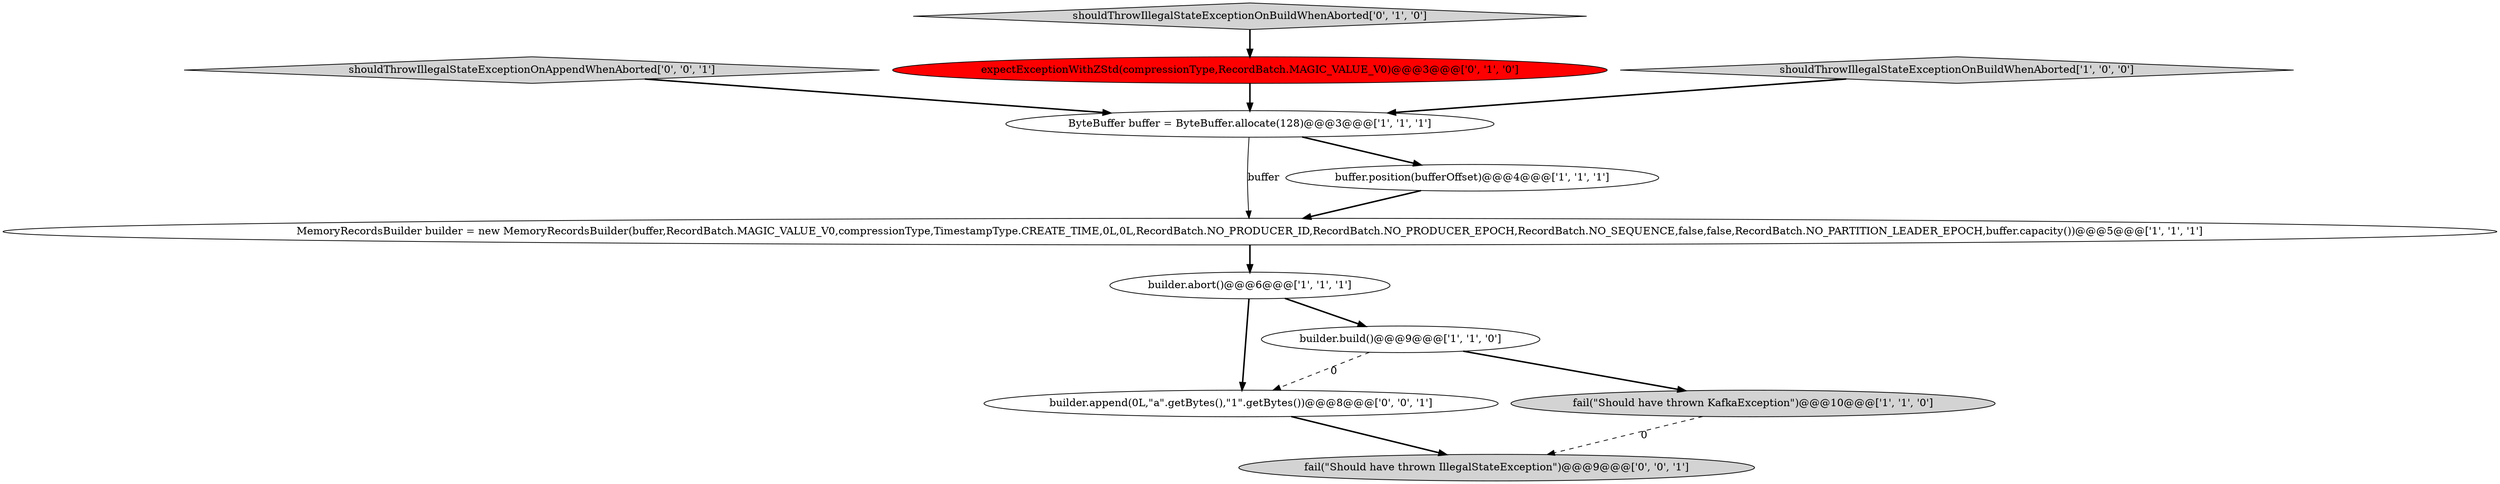 digraph {
9 [style = filled, label = "fail(\"Should have thrown IllegalStateException\")@@@9@@@['0', '0', '1']", fillcolor = lightgray, shape = ellipse image = "AAA0AAABBB3BBB"];
3 [style = filled, label = "MemoryRecordsBuilder builder = new MemoryRecordsBuilder(buffer,RecordBatch.MAGIC_VALUE_V0,compressionType,TimestampType.CREATE_TIME,0L,0L,RecordBatch.NO_PRODUCER_ID,RecordBatch.NO_PRODUCER_EPOCH,RecordBatch.NO_SEQUENCE,false,false,RecordBatch.NO_PARTITION_LEADER_EPOCH,buffer.capacity())@@@5@@@['1', '1', '1']", fillcolor = white, shape = ellipse image = "AAA0AAABBB1BBB"];
5 [style = filled, label = "ByteBuffer buffer = ByteBuffer.allocate(128)@@@3@@@['1', '1', '1']", fillcolor = white, shape = ellipse image = "AAA0AAABBB1BBB"];
10 [style = filled, label = "builder.append(0L,\"a\".getBytes(),\"1\".getBytes())@@@8@@@['0', '0', '1']", fillcolor = white, shape = ellipse image = "AAA0AAABBB3BBB"];
1 [style = filled, label = "builder.build()@@@9@@@['1', '1', '0']", fillcolor = white, shape = ellipse image = "AAA0AAABBB1BBB"];
4 [style = filled, label = "builder.abort()@@@6@@@['1', '1', '1']", fillcolor = white, shape = ellipse image = "AAA0AAABBB1BBB"];
0 [style = filled, label = "fail(\"Should have thrown KafkaException\")@@@10@@@['1', '1', '0']", fillcolor = lightgray, shape = ellipse image = "AAA0AAABBB1BBB"];
6 [style = filled, label = "buffer.position(bufferOffset)@@@4@@@['1', '1', '1']", fillcolor = white, shape = ellipse image = "AAA0AAABBB1BBB"];
11 [style = filled, label = "shouldThrowIllegalStateExceptionOnAppendWhenAborted['0', '0', '1']", fillcolor = lightgray, shape = diamond image = "AAA0AAABBB3BBB"];
7 [style = filled, label = "expectExceptionWithZStd(compressionType,RecordBatch.MAGIC_VALUE_V0)@@@3@@@['0', '1', '0']", fillcolor = red, shape = ellipse image = "AAA1AAABBB2BBB"];
8 [style = filled, label = "shouldThrowIllegalStateExceptionOnBuildWhenAborted['0', '1', '0']", fillcolor = lightgray, shape = diamond image = "AAA0AAABBB2BBB"];
2 [style = filled, label = "shouldThrowIllegalStateExceptionOnBuildWhenAborted['1', '0', '0']", fillcolor = lightgray, shape = diamond image = "AAA0AAABBB1BBB"];
4->10 [style = bold, label=""];
6->3 [style = bold, label=""];
11->5 [style = bold, label=""];
4->1 [style = bold, label=""];
7->5 [style = bold, label=""];
10->9 [style = bold, label=""];
1->0 [style = bold, label=""];
1->10 [style = dashed, label="0"];
5->6 [style = bold, label=""];
0->9 [style = dashed, label="0"];
3->4 [style = bold, label=""];
5->3 [style = solid, label="buffer"];
8->7 [style = bold, label=""];
2->5 [style = bold, label=""];
}
